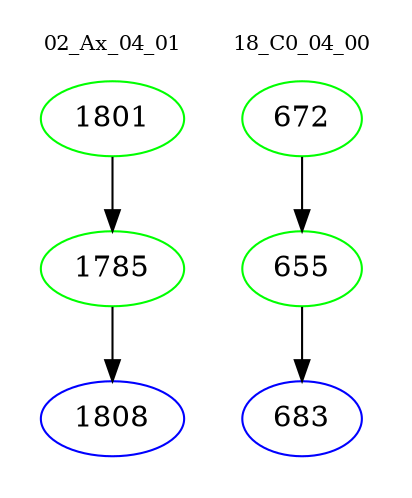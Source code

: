 digraph{
subgraph cluster_0 {
color = white
label = "02_Ax_04_01";
fontsize=10;
T0_1801 [label="1801", color="green"]
T0_1801 -> T0_1785 [color="black"]
T0_1785 [label="1785", color="green"]
T0_1785 -> T0_1808 [color="black"]
T0_1808 [label="1808", color="blue"]
}
subgraph cluster_1 {
color = white
label = "18_C0_04_00";
fontsize=10;
T1_672 [label="672", color="green"]
T1_672 -> T1_655 [color="black"]
T1_655 [label="655", color="green"]
T1_655 -> T1_683 [color="black"]
T1_683 [label="683", color="blue"]
}
}
